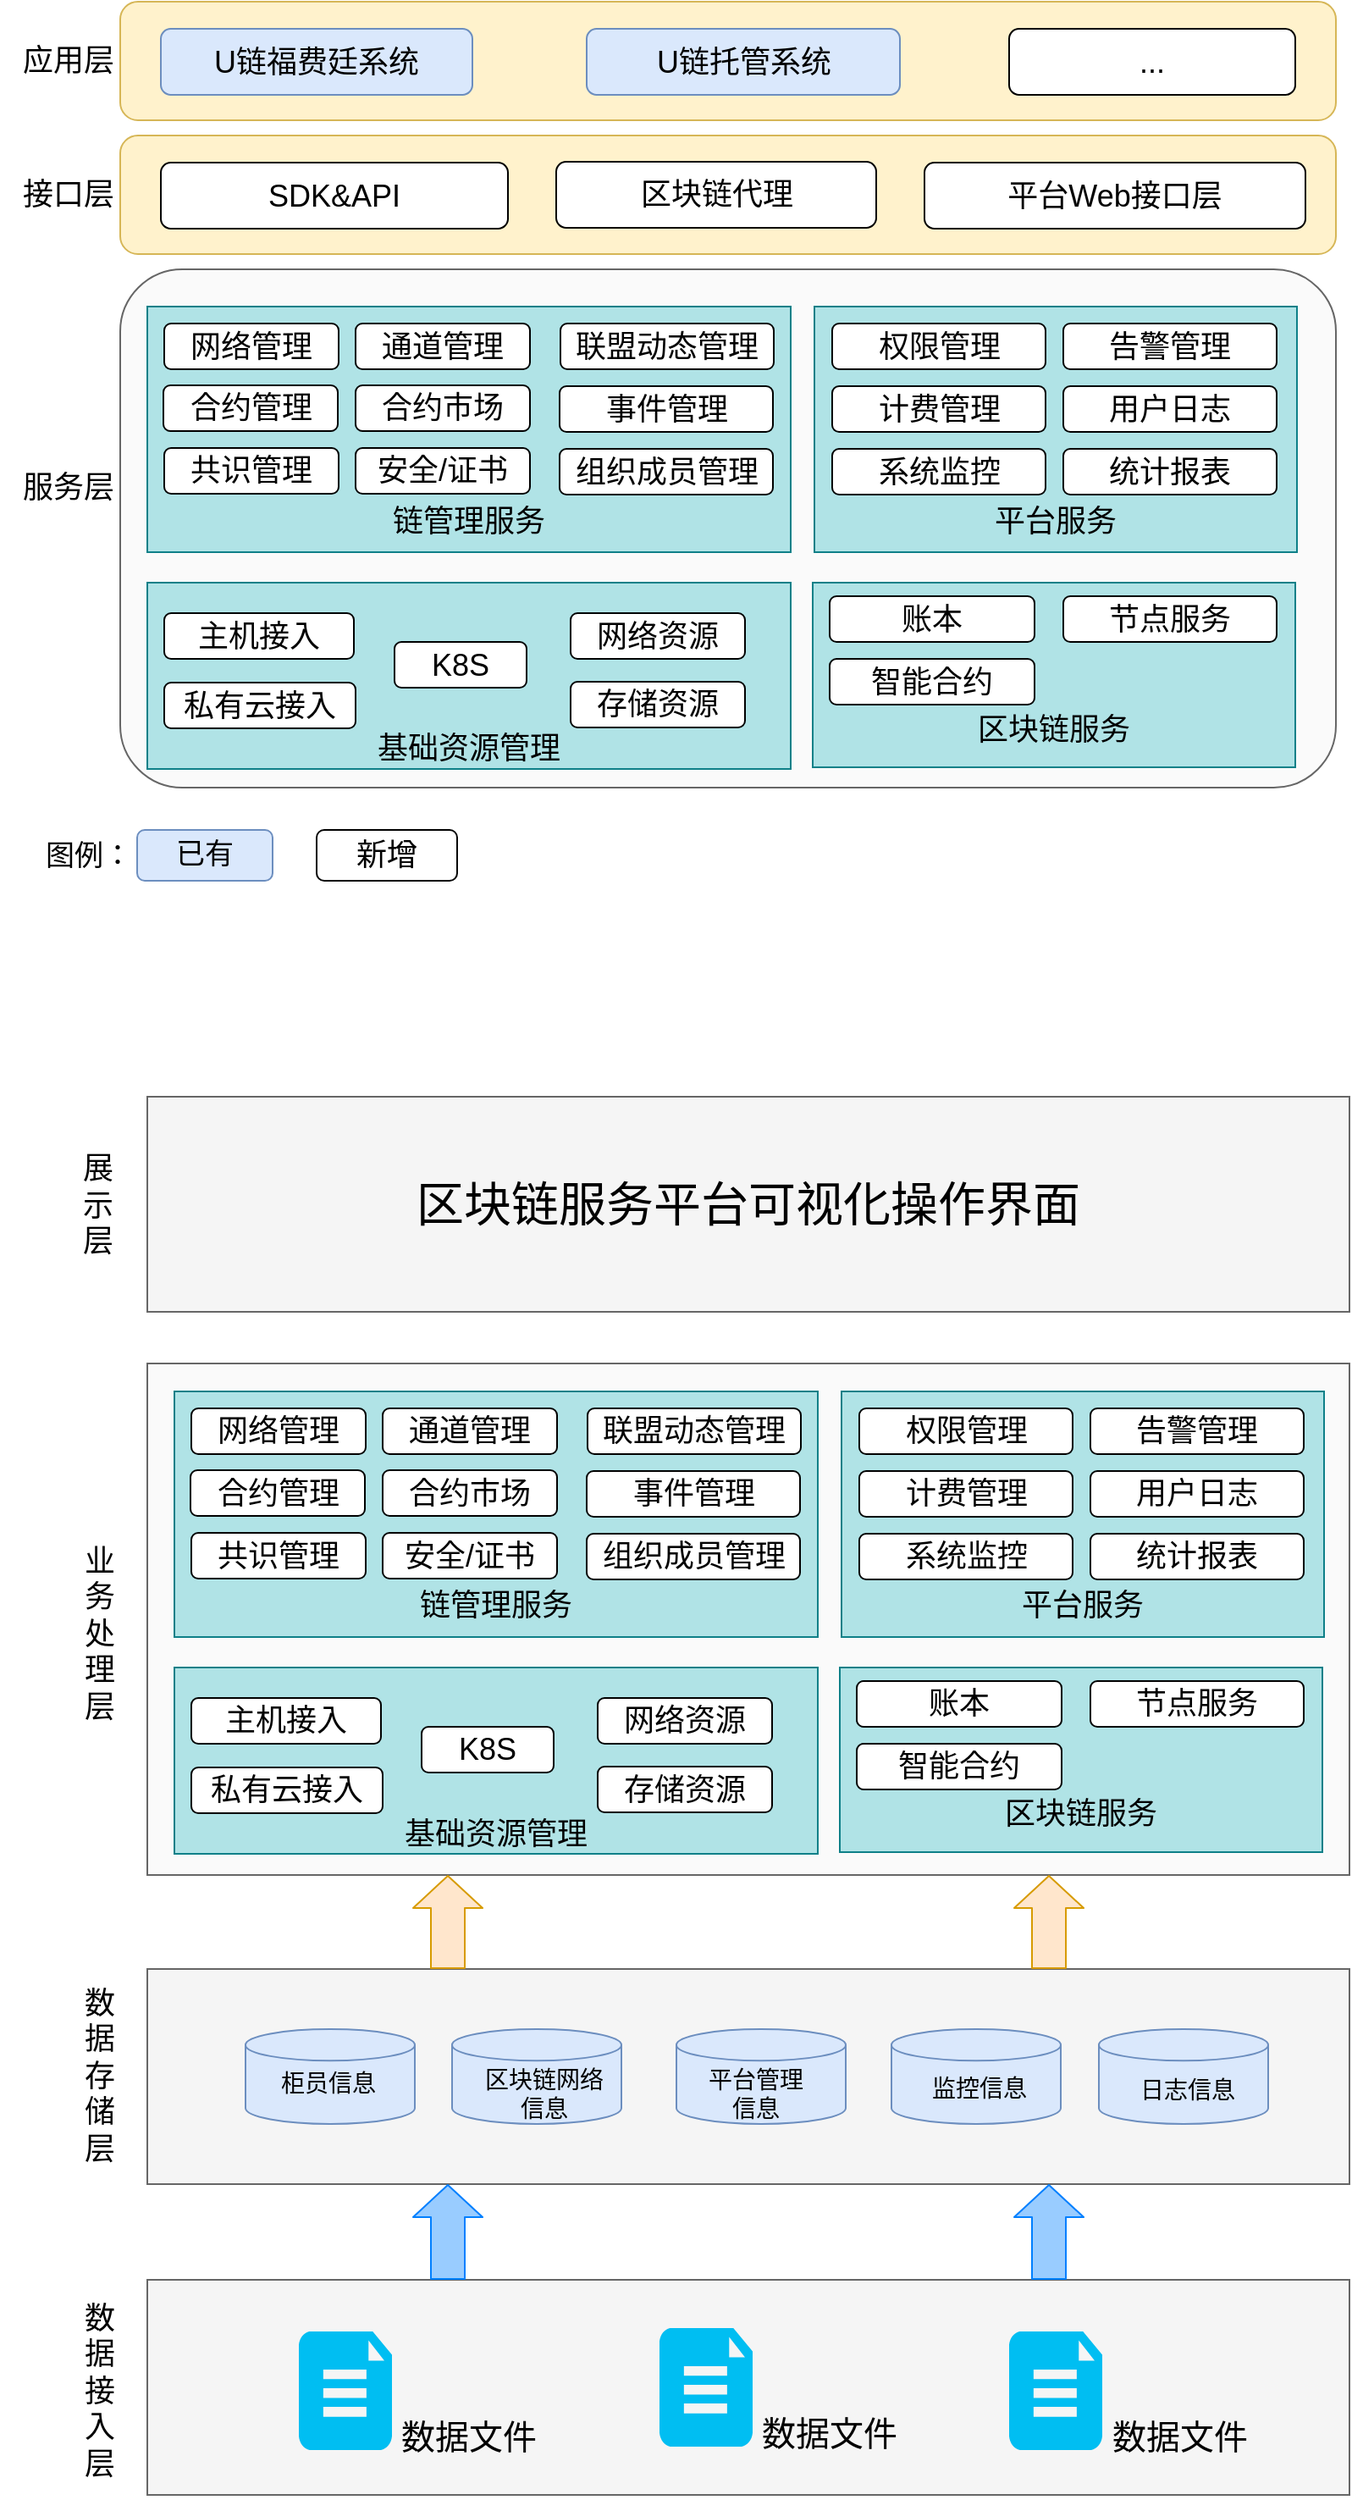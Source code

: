 <mxfile pages="1" version="11.2.4" type="github"><diagram id="WIEtUlI_L1v1tH11AKhi" name="第 1 页"><mxGraphModel dx="1577" dy="975" grid="0" gridSize="10" guides="1" tooltips="1" connect="1" arrows="1" fold="1" page="1" pageScale="1" pageWidth="3300" pageHeight="4681" math="0" shadow="0"><root><mxCell id="0"/><mxCell id="1" parent="0"/><mxCell id="Eo95rkR2elM9zv1yrzYy-1" value="" style="rounded=1;whiteSpace=wrap;html=1;fillColor=#fff2cc;strokeColor=#d6b656;" parent="1" vertex="1"><mxGeometry x="122" y="73" width="718" height="70" as="geometry"/></mxCell><mxCell id="Eo95rkR2elM9zv1yrzYy-2" value="应用层" style="text;html=1;strokeColor=none;fillColor=none;align=center;verticalAlign=middle;whiteSpace=wrap;rounded=0;fontSize=18;" parent="1" vertex="1"><mxGeometry x="51" y="98" width="81" height="20" as="geometry"/></mxCell><mxCell id="Eo95rkR2elM9zv1yrzYy-4" value="接口层" style="text;html=1;strokeColor=none;fillColor=none;align=center;verticalAlign=middle;whiteSpace=wrap;rounded=0;fontSize=18;" parent="1" vertex="1"><mxGeometry x="51" y="177" width="81" height="20" as="geometry"/></mxCell><mxCell id="Eo95rkR2elM9zv1yrzYy-5" value="" style="rounded=1;whiteSpace=wrap;html=1;fillColor=#fff2cc;strokeColor=#d6b656;" parent="1" vertex="1"><mxGeometry x="122" y="152" width="718" height="70" as="geometry"/></mxCell><mxCell id="Eo95rkR2elM9zv1yrzYy-6" value="SDK&amp;amp;API" style="rounded=1;whiteSpace=wrap;html=1;fontSize=18;" parent="1" vertex="1"><mxGeometry x="146" y="168" width="205" height="39" as="geometry"/></mxCell><mxCell id="Eo95rkR2elM9zv1yrzYy-7" value="区块链代理" style="rounded=1;whiteSpace=wrap;html=1;fontSize=18;" parent="1" vertex="1"><mxGeometry x="379.5" y="167.5" width="189" height="39" as="geometry"/></mxCell><mxCell id="Eo95rkR2elM9zv1yrzYy-8" value="平台Web接口层" style="rounded=1;whiteSpace=wrap;html=1;fontSize=18;" parent="1" vertex="1"><mxGeometry x="597" y="168" width="225" height="39" as="geometry"/></mxCell><mxCell id="Eo95rkR2elM9zv1yrzYy-9" value="U链福费廷系统" style="rounded=1;whiteSpace=wrap;html=1;fontSize=18;fillColor=#dae8fc;strokeColor=#6c8ebf;" parent="1" vertex="1"><mxGeometry x="146" y="89" width="184" height="39" as="geometry"/></mxCell><mxCell id="Eo95rkR2elM9zv1yrzYy-10" value="U链托管系统" style="rounded=1;whiteSpace=wrap;html=1;fontSize=18;fillColor=#dae8fc;strokeColor=#6c8ebf;" parent="1" vertex="1"><mxGeometry x="397.5" y="89" width="185" height="39" as="geometry"/></mxCell><mxCell id="Eo95rkR2elM9zv1yrzYy-13" value="..." style="rounded=1;whiteSpace=wrap;html=1;fontSize=18;" parent="1" vertex="1"><mxGeometry x="647" y="89" width="169" height="39" as="geometry"/></mxCell><mxCell id="Eo95rkR2elM9zv1yrzYy-14" value="" style="rounded=1;whiteSpace=wrap;html=1;fontSize=18;fillColor=#f5f5f5;strokeColor=#666666;glass=0;shadow=0;comic=0;arcSize=12;fillOpacity=50;fontColor=#333333;" parent="1" vertex="1"><mxGeometry x="122" y="231" width="718" height="306" as="geometry"/></mxCell><mxCell id="Eo95rkR2elM9zv1yrzYy-15" value="服务层" style="text;html=1;strokeColor=none;fillColor=none;align=center;verticalAlign=middle;whiteSpace=wrap;rounded=0;fontSize=18;" parent="1" vertex="1"><mxGeometry x="51" y="350" width="81" height="20" as="geometry"/></mxCell><mxCell id="Eo95rkR2elM9zv1yrzYy-17" value="&lt;br&gt;&lt;br&gt;&lt;br&gt;&lt;br&gt;&lt;br&gt;链管理服务&lt;br&gt;" style="rounded=0;whiteSpace=wrap;html=1;shadow=0;glass=0;comic=0;fontSize=18;fillColor=#b0e3e6;strokeColor=#0e8088;" parent="1" vertex="1"><mxGeometry x="138" y="253" width="380" height="145" as="geometry"/></mxCell><mxCell id="Eo95rkR2elM9zv1yrzYy-18" value="网络管理" style="rounded=1;whiteSpace=wrap;html=1;shadow=0;glass=0;comic=0;fontSize=18;" parent="1" vertex="1"><mxGeometry x="148" y="263" width="103" height="27" as="geometry"/></mxCell><mxCell id="Eo95rkR2elM9zv1yrzYy-19" value="通道管理" style="rounded=1;whiteSpace=wrap;html=1;shadow=0;glass=0;comic=0;fontSize=18;" parent="1" vertex="1"><mxGeometry x="261" y="263" width="103" height="27" as="geometry"/></mxCell><mxCell id="Eo95rkR2elM9zv1yrzYy-22" value="合约管理" style="rounded=1;whiteSpace=wrap;html=1;shadow=0;glass=0;comic=0;fontSize=18;" parent="1" vertex="1"><mxGeometry x="147.5" y="299.5" width="103" height="27" as="geometry"/></mxCell><mxCell id="Eo95rkR2elM9zv1yrzYy-23" value="合约市场" style="rounded=1;whiteSpace=wrap;html=1;shadow=0;glass=0;comic=0;fontSize=18;" parent="1" vertex="1"><mxGeometry x="261" y="299.5" width="103" height="27" as="geometry"/></mxCell><mxCell id="Eo95rkR2elM9zv1yrzYy-24" value="联盟动态管理" style="rounded=1;whiteSpace=wrap;html=1;shadow=0;glass=0;comic=0;fontSize=18;" parent="1" vertex="1"><mxGeometry x="382" y="263" width="126" height="27" as="geometry"/></mxCell><mxCell id="Eo95rkR2elM9zv1yrzYy-26" value="事件管理" style="rounded=1;whiteSpace=wrap;html=1;shadow=0;glass=0;comic=0;fontSize=18;" parent="1" vertex="1"><mxGeometry x="381.5" y="300" width="126" height="27" as="geometry"/></mxCell><mxCell id="Eo95rkR2elM9zv1yrzYy-27" value="&lt;br&gt;&lt;br&gt;&lt;br&gt;&lt;br&gt;&lt;br&gt;平台服务&lt;br&gt;" style="rounded=0;whiteSpace=wrap;html=1;shadow=0;glass=0;comic=0;fontSize=18;fillColor=#b0e3e6;strokeColor=#0e8088;" parent="1" vertex="1"><mxGeometry x="532" y="253" width="285" height="145" as="geometry"/></mxCell><mxCell id="Eo95rkR2elM9zv1yrzYy-25" value="组织成员管理" style="rounded=1;whiteSpace=wrap;html=1;shadow=0;glass=0;comic=0;fontSize=18;" parent="1" vertex="1"><mxGeometry x="381.5" y="337" width="126" height="27" as="geometry"/></mxCell><mxCell id="Eo95rkR2elM9zv1yrzYy-28" value="计费管理" style="rounded=1;whiteSpace=wrap;html=1;shadow=0;glass=0;comic=0;fontSize=18;" parent="1" vertex="1"><mxGeometry x="542.5" y="300" width="126" height="27" as="geometry"/></mxCell><mxCell id="Eo95rkR2elM9zv1yrzYy-29" value="告警管理" style="rounded=1;whiteSpace=wrap;html=1;shadow=0;glass=0;comic=0;fontSize=18;" parent="1" vertex="1"><mxGeometry x="679" y="263" width="126" height="27" as="geometry"/></mxCell><mxCell id="Eo95rkR2elM9zv1yrzYy-30" value="用户日志" style="rounded=1;whiteSpace=wrap;html=1;shadow=0;glass=0;comic=0;fontSize=18;" parent="1" vertex="1"><mxGeometry x="679" y="300" width="126" height="27" as="geometry"/></mxCell><mxCell id="Eo95rkR2elM9zv1yrzYy-31" value="系统监控" style="rounded=1;whiteSpace=wrap;html=1;shadow=0;glass=0;comic=0;fontSize=18;" parent="1" vertex="1"><mxGeometry x="542.5" y="337" width="126" height="27" as="geometry"/></mxCell><mxCell id="Eo95rkR2elM9zv1yrzYy-32" value="统计报表" style="rounded=1;whiteSpace=wrap;html=1;shadow=0;glass=0;comic=0;fontSize=18;" parent="1" vertex="1"><mxGeometry x="679" y="337" width="126" height="27" as="geometry"/></mxCell><mxCell id="Eo95rkR2elM9zv1yrzYy-33" value="&lt;br&gt;&lt;br&gt;&lt;br&gt;区块链服务&lt;br&gt;" style="rounded=0;whiteSpace=wrap;html=1;shadow=0;glass=0;comic=0;fontSize=18;fillColor=#b0e3e6;strokeColor=#0e8088;" parent="1" vertex="1"><mxGeometry x="531" y="416" width="285" height="109" as="geometry"/></mxCell><mxCell id="Eo95rkR2elM9zv1yrzYy-34" value="账本" style="rounded=1;whiteSpace=wrap;html=1;shadow=0;glass=0;comic=0;fontSize=18;fillColor=#FFFFFF;strokeColor=#000000;" parent="1" vertex="1"><mxGeometry x="541" y="424" width="121" height="27" as="geometry"/></mxCell><mxCell id="Eo95rkR2elM9zv1yrzYy-35" value="节点服务" style="rounded=1;whiteSpace=wrap;html=1;shadow=0;glass=0;comic=0;fontSize=18;fillColor=#FFFFFF;strokeColor=#000000;" parent="1" vertex="1"><mxGeometry x="679" y="424" width="126" height="27" as="geometry"/></mxCell><mxCell id="Eo95rkR2elM9zv1yrzYy-36" value="智能合约" style="rounded=1;whiteSpace=wrap;html=1;shadow=0;glass=0;comic=0;fontSize=18;fillColor=#FFFFFF;strokeColor=#000000;" parent="1" vertex="1"><mxGeometry x="541" y="461" width="121" height="27" as="geometry"/></mxCell><mxCell id="Eo95rkR2elM9zv1yrzYy-37" value="&lt;br&gt;&lt;br&gt;&lt;br&gt;&lt;br&gt;基础资源管理&lt;br&gt;" style="rounded=0;whiteSpace=wrap;html=1;shadow=0;glass=0;comic=0;fontSize=18;fillColor=#b0e3e6;strokeColor=#0e8088;" parent="1" vertex="1"><mxGeometry x="138" y="416" width="380" height="110" as="geometry"/></mxCell><mxCell id="Eo95rkR2elM9zv1yrzYy-38" value="共识管理" style="rounded=1;whiteSpace=wrap;html=1;shadow=0;glass=0;comic=0;fontSize=18;" parent="1" vertex="1"><mxGeometry x="148" y="336.5" width="103" height="27" as="geometry"/></mxCell><mxCell id="Eo95rkR2elM9zv1yrzYy-39" value="安全/证书" style="rounded=1;whiteSpace=wrap;html=1;shadow=0;glass=0;comic=0;fontSize=18;" parent="1" vertex="1"><mxGeometry x="261" y="336.5" width="103" height="27" as="geometry"/></mxCell><mxCell id="Eo95rkR2elM9zv1yrzYy-40" value="权限管理" style="rounded=1;whiteSpace=wrap;html=1;shadow=0;glass=0;comic=0;fontSize=18;" parent="1" vertex="1"><mxGeometry x="542.5" y="263" width="126" height="27" as="geometry"/></mxCell><mxCell id="Eo95rkR2elM9zv1yrzYy-41" value="主机接入" style="rounded=1;whiteSpace=wrap;html=1;shadow=0;glass=0;comic=0;fontSize=18;" parent="1" vertex="1"><mxGeometry x="148" y="434" width="112" height="27" as="geometry"/></mxCell><mxCell id="Eo95rkR2elM9zv1yrzYy-42" value="私有云接入" style="rounded=1;whiteSpace=wrap;html=1;shadow=0;glass=0;comic=0;fontSize=18;" parent="1" vertex="1"><mxGeometry x="148" y="475" width="113" height="27" as="geometry"/></mxCell><mxCell id="Eo95rkR2elM9zv1yrzYy-45" value="K8S" style="rounded=1;whiteSpace=wrap;html=1;shadow=0;glass=0;comic=0;fontSize=18;" parent="1" vertex="1"><mxGeometry x="284" y="451" width="78" height="27" as="geometry"/></mxCell><mxCell id="Eo95rkR2elM9zv1yrzYy-46" value="存储资源" style="rounded=1;whiteSpace=wrap;html=1;shadow=0;glass=0;comic=0;fontSize=18;" parent="1" vertex="1"><mxGeometry x="388" y="474.5" width="103" height="27" as="geometry"/></mxCell><mxCell id="Eo95rkR2elM9zv1yrzYy-47" value="网络资源" style="rounded=1;whiteSpace=wrap;html=1;shadow=0;glass=0;comic=0;fontSize=18;" parent="1" vertex="1"><mxGeometry x="388" y="434" width="103" height="27" as="geometry"/></mxCell><mxCell id="HqxwIa4EOF607XyPmti0-3" value="已有" style="rounded=1;whiteSpace=wrap;html=1;fillColor=#dae8fc;fontSize=17;strokeColor=#6c8ebf;" parent="1" vertex="1"><mxGeometry x="132" y="562" width="80" height="30" as="geometry"/></mxCell><mxCell id="HqxwIa4EOF607XyPmti0-4" value="新增" style="rounded=1;whiteSpace=wrap;html=1;fontSize=18;fillColor=#FFFFFF;" parent="1" vertex="1"><mxGeometry x="238" y="562" width="83" height="30" as="geometry"/></mxCell><mxCell id="HqxwIa4EOF607XyPmti0-7" value="图例：" style="text;html=1;strokeColor=none;fillColor=none;align=center;verticalAlign=middle;whiteSpace=wrap;rounded=0;fontSize=17;" parent="1" vertex="1"><mxGeometry x="75" y="568" width="57" height="20" as="geometry"/></mxCell><mxCell id="-MIzdZnCXEipaB_-oH33-1" value="" style="rounded=0;whiteSpace=wrap;html=1;fontSize=18;fillColor=#f5f5f5;strokeColor=#666666;glass=0;shadow=0;comic=0;arcSize=12;fillOpacity=50;fontColor=#333333;" vertex="1" parent="1"><mxGeometry x="138" y="877" width="710" height="302" as="geometry"/></mxCell><mxCell id="-MIzdZnCXEipaB_-oH33-2" value="&lt;br&gt;&lt;br&gt;&lt;br&gt;&lt;br&gt;&lt;br&gt;链管理服务&lt;br&gt;" style="rounded=0;whiteSpace=wrap;html=1;shadow=0;glass=0;comic=0;fontSize=18;fillColor=#b0e3e6;strokeColor=#0e8088;" vertex="1" parent="1"><mxGeometry x="154" y="893.5" width="380" height="145" as="geometry"/></mxCell><mxCell id="-MIzdZnCXEipaB_-oH33-3" value="网络管理" style="rounded=1;whiteSpace=wrap;html=1;shadow=0;glass=0;comic=0;fontSize=18;" vertex="1" parent="1"><mxGeometry x="164" y="903.5" width="103" height="27" as="geometry"/></mxCell><mxCell id="-MIzdZnCXEipaB_-oH33-4" value="通道管理" style="rounded=1;whiteSpace=wrap;html=1;shadow=0;glass=0;comic=0;fontSize=18;" vertex="1" parent="1"><mxGeometry x="277" y="903.5" width="103" height="27" as="geometry"/></mxCell><mxCell id="-MIzdZnCXEipaB_-oH33-5" value="合约管理" style="rounded=1;whiteSpace=wrap;html=1;shadow=0;glass=0;comic=0;fontSize=18;" vertex="1" parent="1"><mxGeometry x="163.5" y="940" width="103" height="27" as="geometry"/></mxCell><mxCell id="-MIzdZnCXEipaB_-oH33-6" value="合约市场" style="rounded=1;whiteSpace=wrap;html=1;shadow=0;glass=0;comic=0;fontSize=18;" vertex="1" parent="1"><mxGeometry x="277" y="940" width="103" height="27" as="geometry"/></mxCell><mxCell id="-MIzdZnCXEipaB_-oH33-7" value="联盟动态管理" style="rounded=1;whiteSpace=wrap;html=1;shadow=0;glass=0;comic=0;fontSize=18;" vertex="1" parent="1"><mxGeometry x="398" y="903.5" width="126" height="27" as="geometry"/></mxCell><mxCell id="-MIzdZnCXEipaB_-oH33-8" value="事件管理" style="rounded=1;whiteSpace=wrap;html=1;shadow=0;glass=0;comic=0;fontSize=18;" vertex="1" parent="1"><mxGeometry x="397.5" y="940.5" width="126" height="27" as="geometry"/></mxCell><mxCell id="-MIzdZnCXEipaB_-oH33-9" value="&lt;br&gt;&lt;br&gt;&lt;br&gt;&lt;br&gt;&lt;br&gt;平台服务&lt;br&gt;" style="rounded=0;whiteSpace=wrap;html=1;shadow=0;glass=0;comic=0;fontSize=18;fillColor=#b0e3e6;strokeColor=#0e8088;" vertex="1" parent="1"><mxGeometry x="548" y="893.5" width="285" height="145" as="geometry"/></mxCell><mxCell id="-MIzdZnCXEipaB_-oH33-10" value="组织成员管理" style="rounded=1;whiteSpace=wrap;html=1;shadow=0;glass=0;comic=0;fontSize=18;" vertex="1" parent="1"><mxGeometry x="397.5" y="977.5" width="126" height="27" as="geometry"/></mxCell><mxCell id="-MIzdZnCXEipaB_-oH33-11" value="计费管理" style="rounded=1;whiteSpace=wrap;html=1;shadow=0;glass=0;comic=0;fontSize=18;" vertex="1" parent="1"><mxGeometry x="558.5" y="940.5" width="126" height="27" as="geometry"/></mxCell><mxCell id="-MIzdZnCXEipaB_-oH33-12" value="告警管理" style="rounded=1;whiteSpace=wrap;html=1;shadow=0;glass=0;comic=0;fontSize=18;" vertex="1" parent="1"><mxGeometry x="695" y="903.5" width="126" height="27" as="geometry"/></mxCell><mxCell id="-MIzdZnCXEipaB_-oH33-13" value="用户日志" style="rounded=1;whiteSpace=wrap;html=1;shadow=0;glass=0;comic=0;fontSize=18;" vertex="1" parent="1"><mxGeometry x="695" y="940.5" width="126" height="27" as="geometry"/></mxCell><mxCell id="-MIzdZnCXEipaB_-oH33-14" value="系统监控" style="rounded=1;whiteSpace=wrap;html=1;shadow=0;glass=0;comic=0;fontSize=18;" vertex="1" parent="1"><mxGeometry x="558.5" y="977.5" width="126" height="27" as="geometry"/></mxCell><mxCell id="-MIzdZnCXEipaB_-oH33-15" value="统计报表" style="rounded=1;whiteSpace=wrap;html=1;shadow=0;glass=0;comic=0;fontSize=18;" vertex="1" parent="1"><mxGeometry x="695" y="977.5" width="126" height="27" as="geometry"/></mxCell><mxCell id="-MIzdZnCXEipaB_-oH33-16" value="&lt;br&gt;&lt;br&gt;&lt;br&gt;区块链服务&lt;br&gt;" style="rounded=0;whiteSpace=wrap;html=1;shadow=0;glass=0;comic=0;fontSize=18;fillColor=#b0e3e6;strokeColor=#0e8088;" vertex="1" parent="1"><mxGeometry x="547" y="1056.5" width="285" height="109" as="geometry"/></mxCell><mxCell id="-MIzdZnCXEipaB_-oH33-17" value="账本" style="rounded=1;whiteSpace=wrap;html=1;shadow=0;glass=0;comic=0;fontSize=18;fillColor=#FFFFFF;strokeColor=#000000;" vertex="1" parent="1"><mxGeometry x="557" y="1064.5" width="121" height="27" as="geometry"/></mxCell><mxCell id="-MIzdZnCXEipaB_-oH33-18" value="节点服务" style="rounded=1;whiteSpace=wrap;html=1;shadow=0;glass=0;comic=0;fontSize=18;fillColor=#FFFFFF;strokeColor=#000000;" vertex="1" parent="1"><mxGeometry x="695" y="1064.5" width="126" height="27" as="geometry"/></mxCell><mxCell id="-MIzdZnCXEipaB_-oH33-19" value="智能合约" style="rounded=1;whiteSpace=wrap;html=1;shadow=0;glass=0;comic=0;fontSize=18;fillColor=#FFFFFF;strokeColor=#000000;" vertex="1" parent="1"><mxGeometry x="557" y="1101.5" width="121" height="27" as="geometry"/></mxCell><mxCell id="-MIzdZnCXEipaB_-oH33-20" value="&lt;br&gt;&lt;br&gt;&lt;br&gt;&lt;br&gt;基础资源管理&lt;br&gt;" style="rounded=0;whiteSpace=wrap;html=1;shadow=0;glass=0;comic=0;fontSize=18;fillColor=#b0e3e6;strokeColor=#0e8088;" vertex="1" parent="1"><mxGeometry x="154" y="1056.5" width="380" height="110" as="geometry"/></mxCell><mxCell id="-MIzdZnCXEipaB_-oH33-21" value="共识管理" style="rounded=1;whiteSpace=wrap;html=1;shadow=0;glass=0;comic=0;fontSize=18;" vertex="1" parent="1"><mxGeometry x="164" y="977" width="103" height="27" as="geometry"/></mxCell><mxCell id="-MIzdZnCXEipaB_-oH33-22" value="安全/证书" style="rounded=1;whiteSpace=wrap;html=1;shadow=0;glass=0;comic=0;fontSize=18;" vertex="1" parent="1"><mxGeometry x="277" y="977" width="103" height="27" as="geometry"/></mxCell><mxCell id="-MIzdZnCXEipaB_-oH33-23" value="权限管理" style="rounded=1;whiteSpace=wrap;html=1;shadow=0;glass=0;comic=0;fontSize=18;" vertex="1" parent="1"><mxGeometry x="558.5" y="903.5" width="126" height="27" as="geometry"/></mxCell><mxCell id="-MIzdZnCXEipaB_-oH33-24" value="主机接入" style="rounded=1;whiteSpace=wrap;html=1;shadow=0;glass=0;comic=0;fontSize=18;" vertex="1" parent="1"><mxGeometry x="164" y="1074.5" width="112" height="27" as="geometry"/></mxCell><mxCell id="-MIzdZnCXEipaB_-oH33-25" value="私有云接入" style="rounded=1;whiteSpace=wrap;html=1;shadow=0;glass=0;comic=0;fontSize=18;" vertex="1" parent="1"><mxGeometry x="164" y="1115.5" width="113" height="27" as="geometry"/></mxCell><mxCell id="-MIzdZnCXEipaB_-oH33-26" value="K8S" style="rounded=1;whiteSpace=wrap;html=1;shadow=0;glass=0;comic=0;fontSize=18;" vertex="1" parent="1"><mxGeometry x="300" y="1091.5" width="78" height="27" as="geometry"/></mxCell><mxCell id="-MIzdZnCXEipaB_-oH33-27" value="存储资源" style="rounded=1;whiteSpace=wrap;html=1;shadow=0;glass=0;comic=0;fontSize=18;" vertex="1" parent="1"><mxGeometry x="404" y="1115" width="103" height="27" as="geometry"/></mxCell><mxCell id="-MIzdZnCXEipaB_-oH33-28" value="网络资源" style="rounded=1;whiteSpace=wrap;html=1;shadow=0;glass=0;comic=0;fontSize=18;" vertex="1" parent="1"><mxGeometry x="404" y="1074.5" width="103" height="27" as="geometry"/></mxCell><mxCell id="-MIzdZnCXEipaB_-oH33-29" value="" style="rounded=0;whiteSpace=wrap;html=1;strokeColor=#666666;fillColor=#F5F5F5;" vertex="1" parent="1"><mxGeometry x="138" y="1234.5" width="710" height="127" as="geometry"/></mxCell><mxCell id="-MIzdZnCXEipaB_-oH33-32" value="" style="rounded=0;whiteSpace=wrap;html=1;strokeColor=#666666;fillColor=#F5F5F5;" vertex="1" parent="1"><mxGeometry x="138" y="1418" width="710" height="127" as="geometry"/></mxCell><mxCell id="-MIzdZnCXEipaB_-oH33-33" value="" style="shape=flexArrow;endArrow=classic;html=1;entryX=0.25;entryY=1;entryDx=0;entryDy=0;exitX=0.25;exitY=0;exitDx=0;exitDy=0;width=20;fillColor=#99CCFF;strokeColor=#007FFF;" edge="1" parent="1" source="-MIzdZnCXEipaB_-oH33-32" target="-MIzdZnCXEipaB_-oH33-29"><mxGeometry width="50" height="50" relative="1" as="geometry"><mxPoint x="327" y="1459" as="sourcePoint"/><mxPoint x="377" y="1409" as="targetPoint"/></mxGeometry></mxCell><mxCell id="-MIzdZnCXEipaB_-oH33-34" value="" style="shape=flexArrow;endArrow=classic;html=1;entryX=0.75;entryY=1;entryDx=0;entryDy=0;exitX=0.75;exitY=0;exitDx=0;exitDy=0;width=20;strokeColor=#007FFF;fillColor=#99CCFF;" edge="1" parent="1" source="-MIzdZnCXEipaB_-oH33-32" target="-MIzdZnCXEipaB_-oH33-29"><mxGeometry width="50" height="50" relative="1" as="geometry"><mxPoint x="568" y="1446" as="sourcePoint"/><mxPoint x="618" y="1396" as="targetPoint"/></mxGeometry></mxCell><mxCell id="-MIzdZnCXEipaB_-oH33-35" value="" style="shape=flexArrow;endArrow=classic;html=1;entryX=0.25;entryY=1;entryDx=0;entryDy=0;exitX=0.25;exitY=0;exitDx=0;exitDy=0;width=20;fillColor=#ffe6cc;strokeColor=#d79b00;" edge="1" parent="1" source="-MIzdZnCXEipaB_-oH33-29" target="-MIzdZnCXEipaB_-oH33-1"><mxGeometry width="50" height="50" relative="1" as="geometry"><mxPoint x="277" y="1252" as="sourcePoint"/><mxPoint x="327" y="1202" as="targetPoint"/></mxGeometry></mxCell><mxCell id="-MIzdZnCXEipaB_-oH33-37" value="" style="shape=flexArrow;endArrow=classic;html=1;entryX=0.75;entryY=1;entryDx=0;entryDy=0;exitX=0.75;exitY=0;exitDx=0;exitDy=0;width=20;fillColor=#ffe6cc;strokeColor=#d79b00;" edge="1" parent="1" source="-MIzdZnCXEipaB_-oH33-29" target="-MIzdZnCXEipaB_-oH33-1"><mxGeometry width="50" height="50" relative="1" as="geometry"><mxPoint x="547" y="1259" as="sourcePoint"/><mxPoint x="597" y="1209" as="targetPoint"/></mxGeometry></mxCell><mxCell id="-MIzdZnCXEipaB_-oH33-39" value="&lt;font style=&quot;font-size: 28px&quot;&gt;区块链服务平台可视化操作界面&lt;/font&gt;" style="rounded=0;whiteSpace=wrap;html=1;strokeColor=#666666;fillColor=#F5F5F5;" vertex="1" parent="1"><mxGeometry x="138" y="719.5" width="710" height="127" as="geometry"/></mxCell><mxCell id="-MIzdZnCXEipaB_-oH33-44" value="" style="group" vertex="1" connectable="0" parent="1"><mxGeometry x="227.5" y="1448.5" width="116.5" height="70" as="geometry"/></mxCell><mxCell id="-MIzdZnCXEipaB_-oH33-41" value="" style="verticalLabelPosition=bottom;html=1;verticalAlign=top;align=center;strokeColor=none;fillColor=#00BEF2;shape=mxgraph.azure.file_2;pointerEvents=1;rounded=0;" vertex="1" parent="-MIzdZnCXEipaB_-oH33-44"><mxGeometry width="55" height="70" as="geometry"/></mxCell><mxCell id="-MIzdZnCXEipaB_-oH33-42" value="数据文件" style="text;html=1;resizable=0;points=[];autosize=1;align=left;verticalAlign=top;spacingTop=-4;fontSize=20;" vertex="1" parent="-MIzdZnCXEipaB_-oH33-44"><mxGeometry x="58.5" y="47.5" width="58" height="14" as="geometry"/></mxCell><mxCell id="-MIzdZnCXEipaB_-oH33-46" value="" style="group" vertex="1" connectable="0" parent="1"><mxGeometry x="440.5" y="1446.5" width="116.5" height="70" as="geometry"/></mxCell><mxCell id="-MIzdZnCXEipaB_-oH33-47" value="" style="verticalLabelPosition=bottom;html=1;verticalAlign=top;align=center;strokeColor=none;fillColor=#00BEF2;shape=mxgraph.azure.file_2;pointerEvents=1;rounded=0;" vertex="1" parent="-MIzdZnCXEipaB_-oH33-46"><mxGeometry width="55" height="70" as="geometry"/></mxCell><mxCell id="-MIzdZnCXEipaB_-oH33-48" value="数据文件" style="text;html=1;resizable=0;points=[];autosize=1;align=left;verticalAlign=top;spacingTop=-4;fontSize=20;" vertex="1" parent="-MIzdZnCXEipaB_-oH33-46"><mxGeometry x="58.5" y="47.5" width="58" height="14" as="geometry"/></mxCell><mxCell id="-MIzdZnCXEipaB_-oH33-49" value="" style="group" vertex="1" connectable="0" parent="1"><mxGeometry x="647" y="1448.5" width="116.5" height="70" as="geometry"/></mxCell><mxCell id="-MIzdZnCXEipaB_-oH33-50" value="" style="verticalLabelPosition=bottom;html=1;verticalAlign=top;align=center;strokeColor=none;fillColor=#00BEF2;shape=mxgraph.azure.file_2;pointerEvents=1;rounded=0;" vertex="1" parent="-MIzdZnCXEipaB_-oH33-49"><mxGeometry width="55" height="70" as="geometry"/></mxCell><mxCell id="-MIzdZnCXEipaB_-oH33-51" value="数据文件" style="text;html=1;resizable=0;points=[];autosize=1;align=left;verticalAlign=top;spacingTop=-4;fontSize=20;" vertex="1" parent="-MIzdZnCXEipaB_-oH33-49"><mxGeometry x="58.5" y="47.5" width="58" height="14" as="geometry"/></mxCell><mxCell id="-MIzdZnCXEipaB_-oH33-61" value="" style="strokeWidth=1;html=1;shape=mxgraph.flowchart.database;whiteSpace=wrap;rounded=0;fillColor=#dae8fc;fontSize=20;strokeColor=#6c8ebf;" vertex="1" parent="1"><mxGeometry x="318" y="1270" width="100" height="56" as="geometry"/></mxCell><mxCell id="-MIzdZnCXEipaB_-oH33-62" value="区块链网络&lt;br&gt;信息" style="text;html=1;resizable=0;points=[];autosize=1;align=center;verticalAlign=top;spacingTop=-4;fontSize=14;" vertex="1" parent="1"><mxGeometry x="331.5" y="1289" width="80" height="34" as="geometry"/></mxCell><mxCell id="-MIzdZnCXEipaB_-oH33-52" value="" style="strokeWidth=1;html=1;shape=mxgraph.flowchart.database;whiteSpace=wrap;rounded=0;fillColor=#dae8fc;fontSize=20;strokeColor=#6c8ebf;" vertex="1" parent="1"><mxGeometry x="196" y="1270" width="100" height="56" as="geometry"/></mxCell><mxCell id="-MIzdZnCXEipaB_-oH33-53" value="柜员信息" style="text;html=1;resizable=0;points=[];autosize=1;align=left;verticalAlign=top;spacingTop=-4;fontSize=14;" vertex="1" parent="1"><mxGeometry x="215" y="1291" width="90" height="24" as="geometry"/></mxCell><mxCell id="-MIzdZnCXEipaB_-oH33-63" value="" style="strokeWidth=1;html=1;shape=mxgraph.flowchart.database;whiteSpace=wrap;rounded=0;fillColor=#dae8fc;fontSize=20;strokeColor=#6c8ebf;" vertex="1" parent="1"><mxGeometry x="450.5" y="1270" width="100" height="56" as="geometry"/></mxCell><mxCell id="-MIzdZnCXEipaB_-oH33-64" value="平台管理&lt;br&gt;信息" style="text;html=1;resizable=0;points=[];autosize=1;align=center;verticalAlign=top;spacingTop=-4;fontSize=14;" vertex="1" parent="1"><mxGeometry x="464" y="1289" width="66" height="34" as="geometry"/></mxCell><mxCell id="-MIzdZnCXEipaB_-oH33-65" value="" style="strokeWidth=1;html=1;shape=mxgraph.flowchart.database;whiteSpace=wrap;rounded=0;fillColor=#dae8fc;fontSize=20;strokeColor=#6c8ebf;" vertex="1" parent="1"><mxGeometry x="577.5" y="1270" width="100" height="56" as="geometry"/></mxCell><mxCell id="-MIzdZnCXEipaB_-oH33-66" value="监控信息" style="text;html=1;resizable=0;points=[];autosize=1;align=center;verticalAlign=top;spacingTop=-4;fontSize=14;" vertex="1" parent="1"><mxGeometry x="596" y="1294" width="66" height="17" as="geometry"/></mxCell><mxCell id="-MIzdZnCXEipaB_-oH33-69" value="" style="strokeWidth=1;html=1;shape=mxgraph.flowchart.database;whiteSpace=wrap;rounded=0;fillColor=#dae8fc;fontSize=20;strokeColor=#6c8ebf;" vertex="1" parent="1"><mxGeometry x="700" y="1270" width="100" height="56" as="geometry"/></mxCell><mxCell id="-MIzdZnCXEipaB_-oH33-70" value="日志信息" style="text;html=1;resizable=0;points=[];autosize=1;align=center;verticalAlign=top;spacingTop=-4;fontSize=14;" vertex="1" parent="1"><mxGeometry x="718.5" y="1295" width="66" height="17" as="geometry"/></mxCell><mxCell id="-MIzdZnCXEipaB_-oH33-72" value="展示层" style="rounded=0;whiteSpace=wrap;html=1;strokeWidth=1;fontSize=18;align=center;strokeColor=none;" vertex="1" parent="1"><mxGeometry x="93" y="720.5" width="32" height="127" as="geometry"/></mxCell><mxCell id="-MIzdZnCXEipaB_-oH33-73" value="业务处理层" style="rounded=0;whiteSpace=wrap;html=1;strokeWidth=1;fontSize=18;align=center;strokeColor=none;" vertex="1" parent="1"><mxGeometry x="93.5" y="877" width="32" height="320" as="geometry"/></mxCell><mxCell id="-MIzdZnCXEipaB_-oH33-74" value="数据存储层" style="rounded=0;whiteSpace=wrap;html=1;strokeWidth=1;fontSize=18;align=center;strokeColor=none;" vertex="1" parent="1"><mxGeometry x="93.5" y="1234.5" width="32" height="127" as="geometry"/></mxCell><mxCell id="-MIzdZnCXEipaB_-oH33-75" value="数据接入层" style="rounded=0;whiteSpace=wrap;html=1;strokeWidth=1;fontSize=18;align=center;strokeColor=none;" vertex="1" parent="1"><mxGeometry x="93.5" y="1420" width="32" height="127" as="geometry"/></mxCell></root></mxGraphModel></diagram></mxfile>